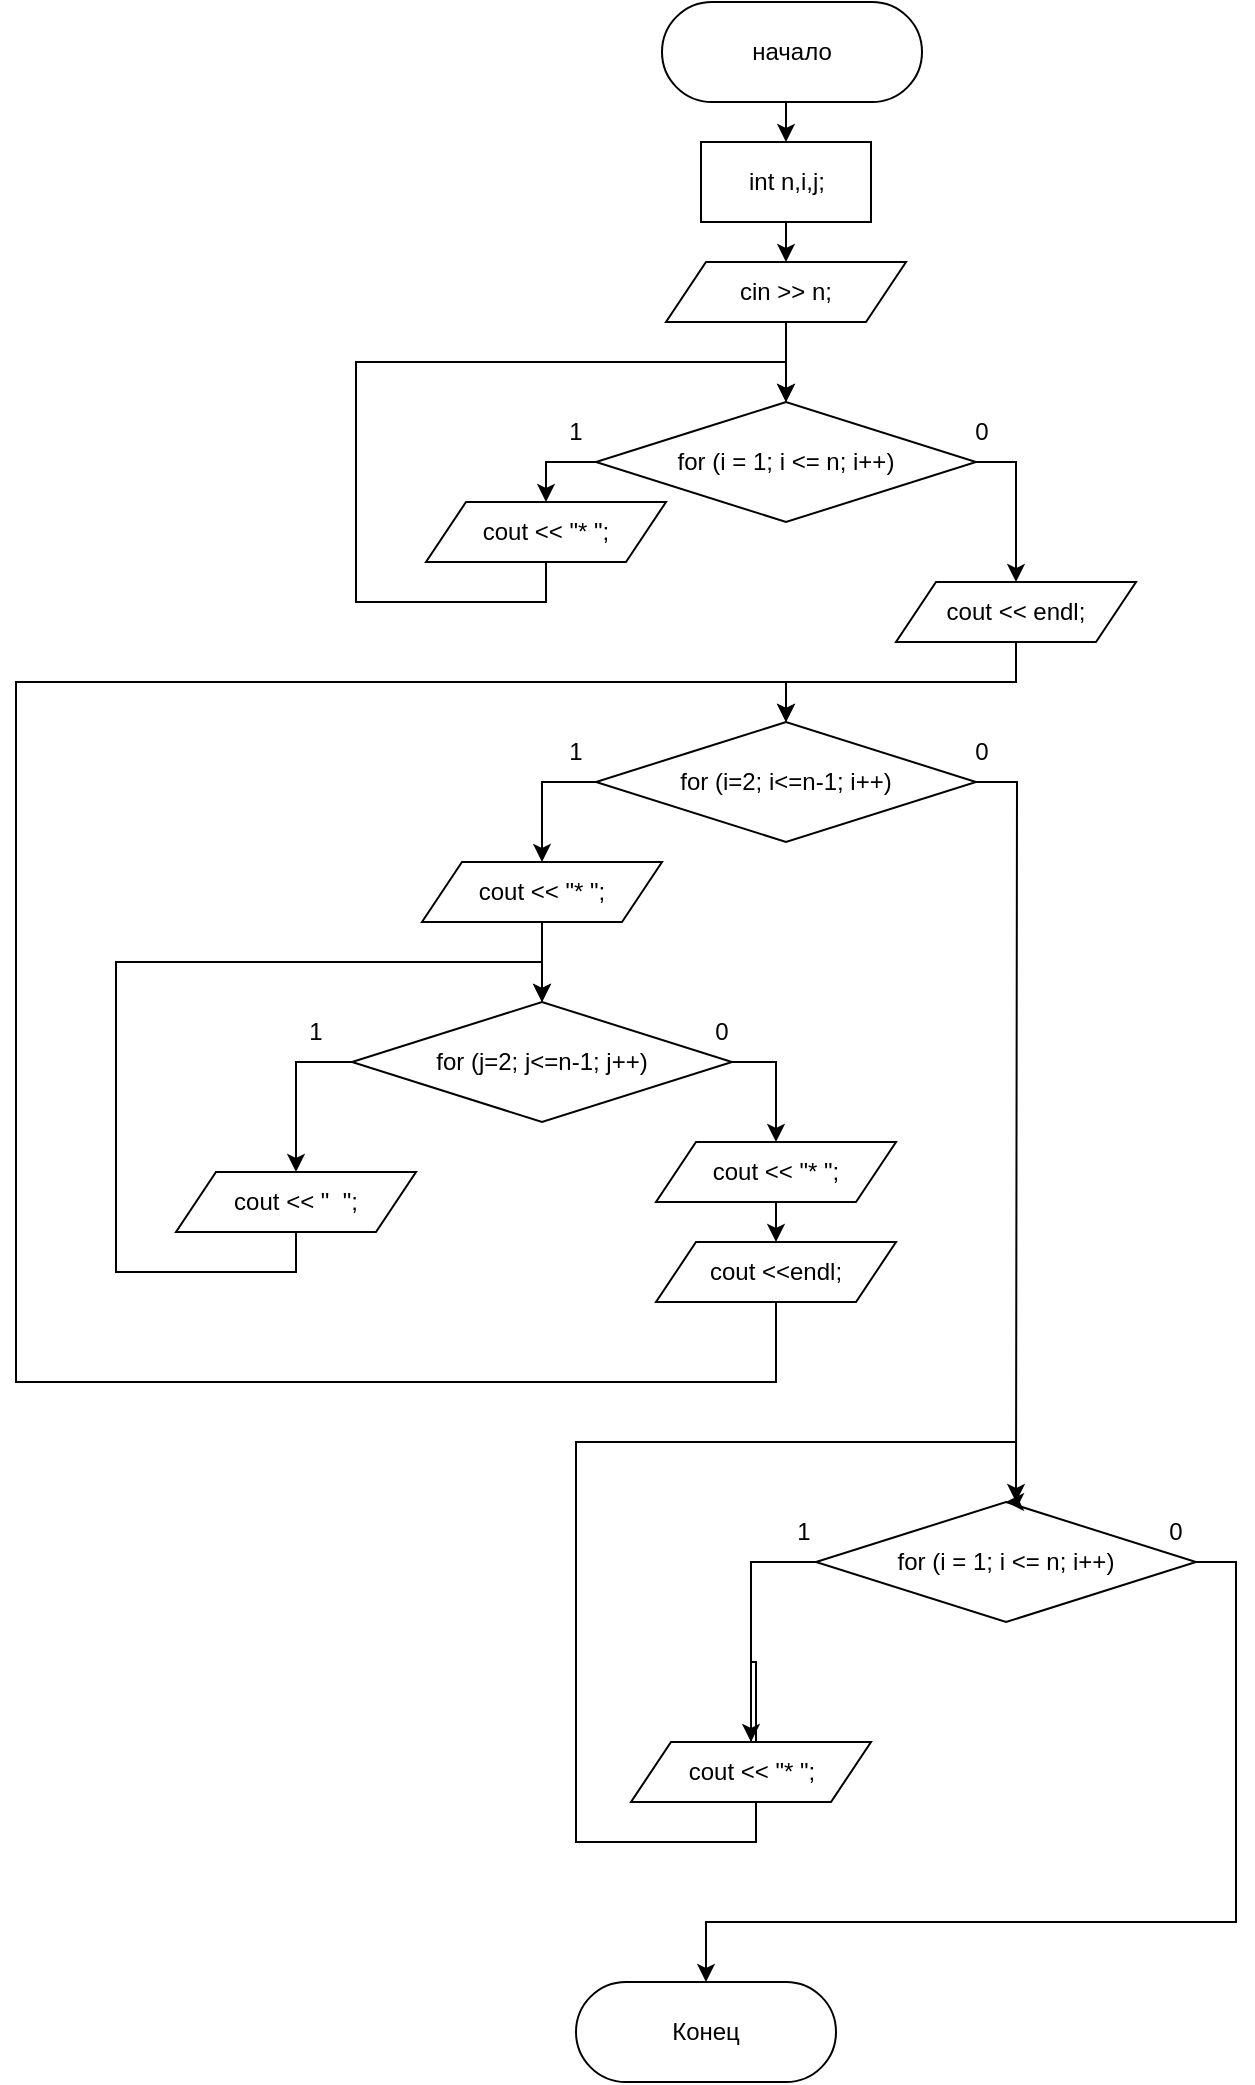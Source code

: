 <mxfile version="15.8.6" type="device"><diagram id="C5RBs43oDa-KdzZeNtuy" name="Page-1"><mxGraphModel dx="767" dy="1307" grid="1" gridSize="10" guides="1" tooltips="1" connect="1" arrows="1" fold="1" page="1" pageScale="1" pageWidth="827" pageHeight="1169" math="0" shadow="0"><root><mxCell id="WIyWlLk6GJQsqaUBKTNV-0"/><mxCell id="WIyWlLk6GJQsqaUBKTNV-1" parent="WIyWlLk6GJQsqaUBKTNV-0"/><mxCell id="QuMlDXP_j8uVnfUooaYx-43" style="edgeStyle=orthogonalEdgeStyle;rounded=0;orthogonalLoop=1;jettySize=auto;html=1;exitX=0.5;exitY=1;exitDx=0;exitDy=0;entryX=0.5;entryY=0;entryDx=0;entryDy=0;" parent="WIyWlLk6GJQsqaUBKTNV-1" source="QuMlDXP_j8uVnfUooaYx-1" target="QuMlDXP_j8uVnfUooaYx-2" edge="1"><mxGeometry relative="1" as="geometry"/></mxCell><mxCell id="QuMlDXP_j8uVnfUooaYx-1" value="начало" style="rounded=1;whiteSpace=wrap;html=1;arcSize=50;" parent="WIyWlLk6GJQsqaUBKTNV-1" vertex="1"><mxGeometry x="343" width="130" height="50" as="geometry"/></mxCell><mxCell id="QuMlDXP_j8uVnfUooaYx-44" style="edgeStyle=orthogonalEdgeStyle;rounded=0;orthogonalLoop=1;jettySize=auto;html=1;exitX=0.5;exitY=1;exitDx=0;exitDy=0;entryX=0.5;entryY=0;entryDx=0;entryDy=0;" parent="WIyWlLk6GJQsqaUBKTNV-1" source="QuMlDXP_j8uVnfUooaYx-2" target="lgrgPQV4tvyWB5p27EC0-22" edge="1"><mxGeometry relative="1" as="geometry"><mxPoint x="405" y="140" as="targetPoint"/></mxGeometry></mxCell><mxCell id="QuMlDXP_j8uVnfUooaYx-2" value="int n,i,j;" style="rounded=0;whiteSpace=wrap;html=1;" parent="WIyWlLk6GJQsqaUBKTNV-1" vertex="1"><mxGeometry x="362.5" y="70" width="85" height="40" as="geometry"/></mxCell><mxCell id="lgrgPQV4tvyWB5p27EC0-35" style="edgeStyle=orthogonalEdgeStyle;rounded=0;orthogonalLoop=1;jettySize=auto;html=1;exitX=0;exitY=0.5;exitDx=0;exitDy=0;entryX=0.5;entryY=0;entryDx=0;entryDy=0;" edge="1" parent="WIyWlLk6GJQsqaUBKTNV-1" source="QuMlDXP_j8uVnfUooaYx-4" target="lgrgPQV4tvyWB5p27EC0-30"><mxGeometry relative="1" as="geometry"/></mxCell><mxCell id="lgrgPQV4tvyWB5p27EC0-43" style="edgeStyle=orthogonalEdgeStyle;rounded=0;orthogonalLoop=1;jettySize=auto;html=1;exitX=1;exitY=0.5;exitDx=0;exitDy=0;entryX=0.5;entryY=0;entryDx=0;entryDy=0;" edge="1" parent="WIyWlLk6GJQsqaUBKTNV-1" source="QuMlDXP_j8uVnfUooaYx-4" target="lgrgPQV4tvyWB5p27EC0-42"><mxGeometry relative="1" as="geometry"/></mxCell><mxCell id="QuMlDXP_j8uVnfUooaYx-4" value="for (i = 1; i &amp;lt;= n; i++)" style="rhombus;whiteSpace=wrap;html=1;rounded=1;arcSize=0;" parent="WIyWlLk6GJQsqaUBKTNV-1" vertex="1"><mxGeometry x="310" y="200" width="190" height="60" as="geometry"/></mxCell><mxCell id="QuMlDXP_j8uVnfUooaYx-42" value="Конец" style="rounded=1;whiteSpace=wrap;html=1;arcSize=50;" parent="WIyWlLk6GJQsqaUBKTNV-1" vertex="1"><mxGeometry x="300" y="990" width="130" height="50" as="geometry"/></mxCell><mxCell id="lgrgPQV4tvyWB5p27EC0-45" style="edgeStyle=orthogonalEdgeStyle;rounded=0;orthogonalLoop=1;jettySize=auto;html=1;exitX=0;exitY=0.5;exitDx=0;exitDy=0;entryX=0.5;entryY=0;entryDx=0;entryDy=0;" edge="1" parent="WIyWlLk6GJQsqaUBKTNV-1" source="lgrgPQV4tvyWB5p27EC0-0" target="lgrgPQV4tvyWB5p27EC0-1"><mxGeometry relative="1" as="geometry"/></mxCell><mxCell id="lgrgPQV4tvyWB5p27EC0-62" style="edgeStyle=orthogonalEdgeStyle;rounded=0;orthogonalLoop=1;jettySize=auto;html=1;exitX=1;exitY=0.5;exitDx=0;exitDy=0;" edge="1" parent="WIyWlLk6GJQsqaUBKTNV-1" source="lgrgPQV4tvyWB5p27EC0-0"><mxGeometry relative="1" as="geometry"><mxPoint x="520" y="750" as="targetPoint"/></mxGeometry></mxCell><mxCell id="lgrgPQV4tvyWB5p27EC0-0" value="for (i=2; i&amp;lt;=n-1; i++)" style="rhombus;whiteSpace=wrap;html=1;rounded=1;arcSize=0;" vertex="1" parent="WIyWlLk6GJQsqaUBKTNV-1"><mxGeometry x="310" y="360" width="190" height="60" as="geometry"/></mxCell><mxCell id="lgrgPQV4tvyWB5p27EC0-47" style="edgeStyle=orthogonalEdgeStyle;rounded=0;orthogonalLoop=1;jettySize=auto;html=1;exitX=0.5;exitY=1;exitDx=0;exitDy=0;entryX=0.5;entryY=0;entryDx=0;entryDy=0;" edge="1" parent="WIyWlLk6GJQsqaUBKTNV-1" source="lgrgPQV4tvyWB5p27EC0-1" target="lgrgPQV4tvyWB5p27EC0-46"><mxGeometry relative="1" as="geometry"/></mxCell><mxCell id="lgrgPQV4tvyWB5p27EC0-1" value="cout &amp;lt;&amp;lt; &quot;* &quot;;" style="shape=parallelogram;perimeter=parallelogramPerimeter;whiteSpace=wrap;html=1;fixedSize=1;rounded=1;arcSize=0;" vertex="1" parent="WIyWlLk6GJQsqaUBKTNV-1"><mxGeometry x="223" y="430" width="120" height="30" as="geometry"/></mxCell><mxCell id="lgrgPQV4tvyWB5p27EC0-16" value="1" style="text;html=1;strokeColor=none;fillColor=none;align=center;verticalAlign=middle;whiteSpace=wrap;rounded=0;" vertex="1" parent="WIyWlLk6GJQsqaUBKTNV-1"><mxGeometry x="270" y="200" width="60" height="30" as="geometry"/></mxCell><mxCell id="lgrgPQV4tvyWB5p27EC0-17" value="1" style="text;html=1;strokeColor=none;fillColor=none;align=center;verticalAlign=middle;whiteSpace=wrap;rounded=0;" vertex="1" parent="WIyWlLk6GJQsqaUBKTNV-1"><mxGeometry x="270" y="360" width="60" height="30" as="geometry"/></mxCell><mxCell id="lgrgPQV4tvyWB5p27EC0-19" value="0" style="text;html=1;strokeColor=none;fillColor=none;align=center;verticalAlign=middle;whiteSpace=wrap;rounded=0;" vertex="1" parent="WIyWlLk6GJQsqaUBKTNV-1"><mxGeometry x="473" y="200" width="60" height="30" as="geometry"/></mxCell><mxCell id="lgrgPQV4tvyWB5p27EC0-21" value="0" style="text;html=1;strokeColor=none;fillColor=none;align=center;verticalAlign=middle;whiteSpace=wrap;rounded=0;" vertex="1" parent="WIyWlLk6GJQsqaUBKTNV-1"><mxGeometry x="473" y="360" width="60" height="30" as="geometry"/></mxCell><mxCell id="lgrgPQV4tvyWB5p27EC0-33" style="edgeStyle=orthogonalEdgeStyle;rounded=0;orthogonalLoop=1;jettySize=auto;html=1;exitX=0.5;exitY=1;exitDx=0;exitDy=0;entryX=0.5;entryY=0;entryDx=0;entryDy=0;" edge="1" parent="WIyWlLk6GJQsqaUBKTNV-1" source="lgrgPQV4tvyWB5p27EC0-22" target="QuMlDXP_j8uVnfUooaYx-4"><mxGeometry relative="1" as="geometry"/></mxCell><mxCell id="lgrgPQV4tvyWB5p27EC0-22" value="cin &amp;gt;&amp;gt; n;" style="shape=parallelogram;perimeter=parallelogramPerimeter;whiteSpace=wrap;html=1;fixedSize=1;rounded=1;arcSize=0;" vertex="1" parent="WIyWlLk6GJQsqaUBKTNV-1"><mxGeometry x="345" y="130" width="120" height="30" as="geometry"/></mxCell><mxCell id="lgrgPQV4tvyWB5p27EC0-54" style="edgeStyle=orthogonalEdgeStyle;rounded=0;orthogonalLoop=1;jettySize=auto;html=1;exitX=0.5;exitY=1;exitDx=0;exitDy=0;entryX=0.5;entryY=0;entryDx=0;entryDy=0;" edge="1" parent="WIyWlLk6GJQsqaUBKTNV-1" source="lgrgPQV4tvyWB5p27EC0-23" target="lgrgPQV4tvyWB5p27EC0-53"><mxGeometry relative="1" as="geometry"/></mxCell><mxCell id="lgrgPQV4tvyWB5p27EC0-23" value="cout &amp;lt;&amp;lt; &quot;* &quot;;" style="shape=parallelogram;perimeter=parallelogramPerimeter;whiteSpace=wrap;html=1;fixedSize=1;rounded=1;arcSize=0;" vertex="1" parent="WIyWlLk6GJQsqaUBKTNV-1"><mxGeometry x="340" y="570" width="120" height="30" as="geometry"/></mxCell><mxCell id="lgrgPQV4tvyWB5p27EC0-36" style="edgeStyle=orthogonalEdgeStyle;rounded=0;orthogonalLoop=1;jettySize=auto;html=1;exitX=0.5;exitY=1;exitDx=0;exitDy=0;entryX=0.5;entryY=0;entryDx=0;entryDy=0;" edge="1" parent="WIyWlLk6GJQsqaUBKTNV-1" source="lgrgPQV4tvyWB5p27EC0-30" target="QuMlDXP_j8uVnfUooaYx-4"><mxGeometry relative="1" as="geometry"><Array as="points"><mxPoint x="285" y="300"/><mxPoint x="190" y="300"/><mxPoint x="190" y="180"/><mxPoint x="405" y="180"/></Array></mxGeometry></mxCell><mxCell id="lgrgPQV4tvyWB5p27EC0-30" value="cout &amp;lt;&amp;lt; &quot;* &quot;;" style="shape=parallelogram;perimeter=parallelogramPerimeter;whiteSpace=wrap;html=1;fixedSize=1;rounded=1;arcSize=0;" vertex="1" parent="WIyWlLk6GJQsqaUBKTNV-1"><mxGeometry x="225" y="250" width="120" height="30" as="geometry"/></mxCell><mxCell id="lgrgPQV4tvyWB5p27EC0-44" style="edgeStyle=orthogonalEdgeStyle;rounded=0;orthogonalLoop=1;jettySize=auto;html=1;exitX=0.5;exitY=1;exitDx=0;exitDy=0;entryX=0.5;entryY=0;entryDx=0;entryDy=0;" edge="1" parent="WIyWlLk6GJQsqaUBKTNV-1" source="lgrgPQV4tvyWB5p27EC0-42" target="lgrgPQV4tvyWB5p27EC0-0"><mxGeometry relative="1" as="geometry"/></mxCell><mxCell id="lgrgPQV4tvyWB5p27EC0-42" value="cout &amp;lt;&amp;lt; endl;" style="shape=parallelogram;perimeter=parallelogramPerimeter;whiteSpace=wrap;html=1;fixedSize=1;rounded=1;arcSize=0;" vertex="1" parent="WIyWlLk6GJQsqaUBKTNV-1"><mxGeometry x="460" y="290" width="120" height="30" as="geometry"/></mxCell><mxCell id="lgrgPQV4tvyWB5p27EC0-49" style="edgeStyle=orthogonalEdgeStyle;rounded=0;orthogonalLoop=1;jettySize=auto;html=1;exitX=0;exitY=0.5;exitDx=0;exitDy=0;entryX=0.5;entryY=0;entryDx=0;entryDy=0;" edge="1" parent="WIyWlLk6GJQsqaUBKTNV-1" source="lgrgPQV4tvyWB5p27EC0-46" target="lgrgPQV4tvyWB5p27EC0-48"><mxGeometry relative="1" as="geometry"/></mxCell><mxCell id="lgrgPQV4tvyWB5p27EC0-51" style="edgeStyle=orthogonalEdgeStyle;rounded=0;orthogonalLoop=1;jettySize=auto;html=1;exitX=1;exitY=0.5;exitDx=0;exitDy=0;entryX=0.5;entryY=0;entryDx=0;entryDy=0;" edge="1" parent="WIyWlLk6GJQsqaUBKTNV-1" source="lgrgPQV4tvyWB5p27EC0-46" target="lgrgPQV4tvyWB5p27EC0-23"><mxGeometry relative="1" as="geometry"><mxPoint x="400" y="580" as="targetPoint"/></mxGeometry></mxCell><mxCell id="lgrgPQV4tvyWB5p27EC0-46" value="for (j=2; j&amp;lt;=n-1; j++)" style="rhombus;whiteSpace=wrap;html=1;rounded=1;arcSize=0;" vertex="1" parent="WIyWlLk6GJQsqaUBKTNV-1"><mxGeometry x="188" y="500" width="190" height="60" as="geometry"/></mxCell><mxCell id="lgrgPQV4tvyWB5p27EC0-50" style="edgeStyle=orthogonalEdgeStyle;rounded=0;orthogonalLoop=1;jettySize=auto;html=1;exitX=0.5;exitY=1;exitDx=0;exitDy=0;entryX=0.5;entryY=0;entryDx=0;entryDy=0;" edge="1" parent="WIyWlLk6GJQsqaUBKTNV-1" source="lgrgPQV4tvyWB5p27EC0-48" target="lgrgPQV4tvyWB5p27EC0-46"><mxGeometry relative="1" as="geometry"><Array as="points"><mxPoint x="160" y="635"/><mxPoint x="70" y="635"/><mxPoint x="70" y="480"/><mxPoint x="283" y="480"/></Array></mxGeometry></mxCell><mxCell id="lgrgPQV4tvyWB5p27EC0-48" value="cout &amp;lt;&amp;lt; &quot;&amp;nbsp; &quot;;" style="shape=parallelogram;perimeter=parallelogramPerimeter;whiteSpace=wrap;html=1;fixedSize=1;rounded=1;arcSize=0;" vertex="1" parent="WIyWlLk6GJQsqaUBKTNV-1"><mxGeometry x="100" y="585" width="120" height="30" as="geometry"/></mxCell><mxCell id="lgrgPQV4tvyWB5p27EC0-61" style="edgeStyle=orthogonalEdgeStyle;rounded=0;orthogonalLoop=1;jettySize=auto;html=1;exitX=0.5;exitY=1;exitDx=0;exitDy=0;entryX=0.5;entryY=0;entryDx=0;entryDy=0;" edge="1" parent="WIyWlLk6GJQsqaUBKTNV-1" source="lgrgPQV4tvyWB5p27EC0-53" target="lgrgPQV4tvyWB5p27EC0-0"><mxGeometry relative="1" as="geometry"><Array as="points"><mxPoint x="400" y="690"/><mxPoint x="20" y="690"/><mxPoint x="20" y="340"/><mxPoint x="405" y="340"/></Array></mxGeometry></mxCell><mxCell id="lgrgPQV4tvyWB5p27EC0-53" value="cout &amp;lt;&amp;lt;endl;" style="shape=parallelogram;perimeter=parallelogramPerimeter;whiteSpace=wrap;html=1;fixedSize=1;rounded=1;arcSize=0;" vertex="1" parent="WIyWlLk6GJQsqaUBKTNV-1"><mxGeometry x="340" y="620" width="120" height="30" as="geometry"/></mxCell><mxCell id="lgrgPQV4tvyWB5p27EC0-57" style="edgeStyle=orthogonalEdgeStyle;rounded=0;orthogonalLoop=1;jettySize=auto;html=1;exitX=0;exitY=0.5;exitDx=0;exitDy=0;entryX=0.5;entryY=0;entryDx=0;entryDy=0;" edge="1" parent="WIyWlLk6GJQsqaUBKTNV-1" source="lgrgPQV4tvyWB5p27EC0-55" target="lgrgPQV4tvyWB5p27EC0-56"><mxGeometry relative="1" as="geometry"/></mxCell><mxCell id="lgrgPQV4tvyWB5p27EC0-59" style="edgeStyle=orthogonalEdgeStyle;rounded=0;orthogonalLoop=1;jettySize=auto;html=1;exitX=1;exitY=0.5;exitDx=0;exitDy=0;entryX=0.5;entryY=0;entryDx=0;entryDy=0;" edge="1" parent="WIyWlLk6GJQsqaUBKTNV-1" source="lgrgPQV4tvyWB5p27EC0-55" target="QuMlDXP_j8uVnfUooaYx-42"><mxGeometry relative="1" as="geometry"><mxPoint x="365" y="990" as="targetPoint"/><Array as="points"><mxPoint x="630" y="780"/><mxPoint x="630" y="960"/><mxPoint x="365" y="960"/></Array></mxGeometry></mxCell><mxCell id="lgrgPQV4tvyWB5p27EC0-55" value="for (i = 1; i &amp;lt;= n; i++)" style="rhombus;whiteSpace=wrap;html=1;rounded=1;arcSize=0;" vertex="1" parent="WIyWlLk6GJQsqaUBKTNV-1"><mxGeometry x="420" y="750" width="190" height="60" as="geometry"/></mxCell><mxCell id="lgrgPQV4tvyWB5p27EC0-58" style="edgeStyle=orthogonalEdgeStyle;rounded=0;orthogonalLoop=1;jettySize=auto;html=1;exitX=0.5;exitY=1;exitDx=0;exitDy=0;entryX=0.5;entryY=0;entryDx=0;entryDy=0;" edge="1" parent="WIyWlLk6GJQsqaUBKTNV-1" source="lgrgPQV4tvyWB5p27EC0-56" target="lgrgPQV4tvyWB5p27EC0-55"><mxGeometry relative="1" as="geometry"><Array as="points"><mxPoint x="388" y="830"/><mxPoint x="390" y="830"/><mxPoint x="390" y="920"/><mxPoint x="300" y="920"/><mxPoint x="300" y="720"/><mxPoint x="520" y="720"/><mxPoint x="520" y="750"/></Array></mxGeometry></mxCell><mxCell id="lgrgPQV4tvyWB5p27EC0-56" value="cout &amp;lt;&amp;lt; &quot;* &quot;;" style="shape=parallelogram;perimeter=parallelogramPerimeter;whiteSpace=wrap;html=1;fixedSize=1;rounded=1;arcSize=0;" vertex="1" parent="WIyWlLk6GJQsqaUBKTNV-1"><mxGeometry x="327.5" y="870" width="120" height="30" as="geometry"/></mxCell><mxCell id="lgrgPQV4tvyWB5p27EC0-63" value="0" style="text;html=1;strokeColor=none;fillColor=none;align=center;verticalAlign=middle;whiteSpace=wrap;rounded=0;" vertex="1" parent="WIyWlLk6GJQsqaUBKTNV-1"><mxGeometry x="570" y="750" width="60" height="30" as="geometry"/></mxCell><mxCell id="lgrgPQV4tvyWB5p27EC0-64" value="1" style="text;html=1;strokeColor=none;fillColor=none;align=center;verticalAlign=middle;whiteSpace=wrap;rounded=0;" vertex="1" parent="WIyWlLk6GJQsqaUBKTNV-1"><mxGeometry x="384" y="750" width="60" height="30" as="geometry"/></mxCell><mxCell id="lgrgPQV4tvyWB5p27EC0-65" value="1" style="text;html=1;strokeColor=none;fillColor=none;align=center;verticalAlign=middle;whiteSpace=wrap;rounded=0;" vertex="1" parent="WIyWlLk6GJQsqaUBKTNV-1"><mxGeometry x="140" y="500" width="60" height="30" as="geometry"/></mxCell><mxCell id="lgrgPQV4tvyWB5p27EC0-66" value="0" style="text;html=1;strokeColor=none;fillColor=none;align=center;verticalAlign=middle;whiteSpace=wrap;rounded=0;" vertex="1" parent="WIyWlLk6GJQsqaUBKTNV-1"><mxGeometry x="343" y="500" width="60" height="30" as="geometry"/></mxCell></root></mxGraphModel></diagram></mxfile>